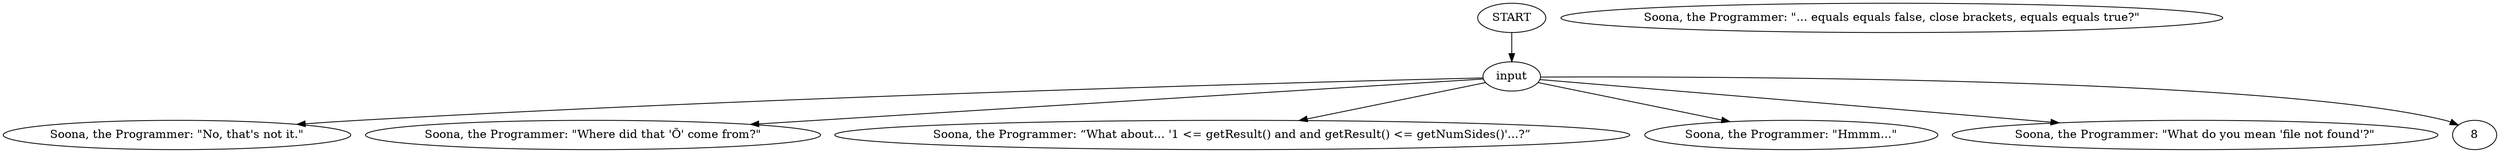 # ICE / SOONA barks
# Things Noid says inside the church.
# ==================================================
digraph G {
	  0 [label="START"];
	  1 [label="input"];
	  2 [label="Soona, the Programmer: \"No, that's not it.\""];
	  3 [label="Soona, the Programmer: \"Where did that 'Õ' come from?\""];
	  4 [label="Soona, the Programmer: \"... equals equals false, close brackets, equals equals true?\""];
	  5 [label="Soona, the Programmer: “What about... '1 <= getResult() and and getResult() <= getNumSides()'...?”"];
	  6 [label="Soona, the Programmer: \"Hmmm...\""];
	  7 [label="Soona, the Programmer: \"What do you mean 'file not found'?\""];
	  0 -> 1
	  1 -> 2
	  1 -> 3
	  1 -> 5
	  1 -> 6
	  1 -> 7
	  1 -> 8
}

